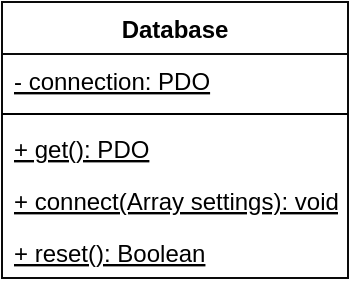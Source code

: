 <mxfile version="12.1.3" type="device" pages="1"><diagram id="suFW00RrbFJucFXyuTu0" name="Page-1"><mxGraphModel dx="267" dy="328" grid="0" gridSize="10" guides="1" tooltips="1" connect="1" arrows="1" fold="1" page="0" pageScale="1" pageWidth="100" pageHeight="100" math="0" shadow="0"><root><mxCell id="0"/><mxCell id="1" parent="0"/><mxCell id="g-_HkbGLlWpZiEYfZ6_6-22" value="Database" style="swimlane;fontStyle=1;align=center;verticalAlign=top;childLayout=stackLayout;horizontal=1;startSize=26;horizontalStack=0;resizeParent=1;resizeParentMax=0;resizeLast=0;collapsible=1;marginBottom=0;strokeColor=#0A0A0A;" vertex="1" parent="1"><mxGeometry x="157" y="91" width="173" height="138" as="geometry"/></mxCell><mxCell id="g-_HkbGLlWpZiEYfZ6_6-23" value="- connection: PDO" style="text;strokeColor=none;fillColor=none;align=left;verticalAlign=top;spacingLeft=4;spacingRight=4;overflow=hidden;rotatable=0;points=[[0,0.5],[1,0.5]];portConstraint=eastwest;fontStyle=4" vertex="1" parent="g-_HkbGLlWpZiEYfZ6_6-22"><mxGeometry y="26" width="173" height="26" as="geometry"/></mxCell><mxCell id="g-_HkbGLlWpZiEYfZ6_6-24" value="" style="line;strokeWidth=1;fillColor=none;align=left;verticalAlign=middle;spacingTop=-1;spacingLeft=3;spacingRight=3;rotatable=0;labelPosition=right;points=[];portConstraint=eastwest;" vertex="1" parent="g-_HkbGLlWpZiEYfZ6_6-22"><mxGeometry y="52" width="173" height="8" as="geometry"/></mxCell><mxCell id="g-_HkbGLlWpZiEYfZ6_6-25" value="+ get(): PDO" style="text;strokeColor=none;fillColor=none;align=left;verticalAlign=top;spacingLeft=4;spacingRight=4;overflow=hidden;rotatable=0;points=[[0,0.5],[1,0.5]];portConstraint=eastwest;fontStyle=4" vertex="1" parent="g-_HkbGLlWpZiEYfZ6_6-22"><mxGeometry y="60" width="173" height="26" as="geometry"/></mxCell><mxCell id="g-_HkbGLlWpZiEYfZ6_6-26" value="+ connect(Array settings): void" style="text;strokeColor=none;fillColor=none;align=left;verticalAlign=top;spacingLeft=4;spacingRight=4;overflow=hidden;rotatable=0;points=[[0,0.5],[1,0.5]];portConstraint=eastwest;fontStyle=4" vertex="1" parent="g-_HkbGLlWpZiEYfZ6_6-22"><mxGeometry y="86" width="173" height="26" as="geometry"/></mxCell><mxCell id="g-_HkbGLlWpZiEYfZ6_6-27" value="+ reset(): Boolean" style="text;strokeColor=none;fillColor=none;align=left;verticalAlign=top;spacingLeft=4;spacingRight=4;overflow=hidden;rotatable=0;points=[[0,0.5],[1,0.5]];portConstraint=eastwest;fontStyle=4" vertex="1" parent="g-_HkbGLlWpZiEYfZ6_6-22"><mxGeometry y="112" width="173" height="26" as="geometry"/></mxCell></root></mxGraphModel></diagram></mxfile>